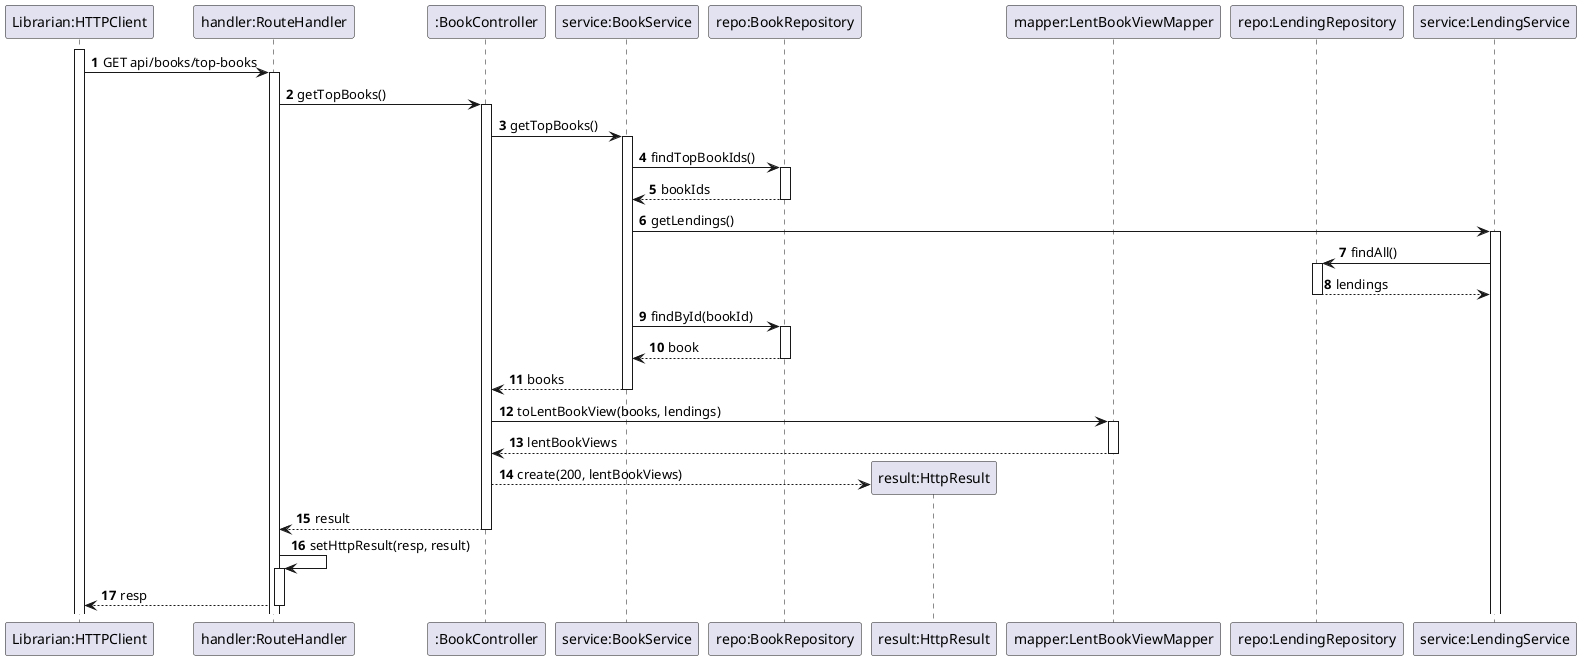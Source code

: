 @startuml

'https://plantuml.com/sequence-diagram

autoactivate on
autonumber

participant "Librarian:HTTPClient" as HTTPClient
participant "handler:RouteHandler" as System
participant ":BookController" as Ctrl
participant "service:BookService" as Service
participant "repo:BookRepository" as Repo
participant "result:HttpResult" as Result
participant "mapper:LentBookViewMapper" as ViewMapper
participant "repo:LendingRepository" as LendingRepo
participant "service:LendingService" as LendingService

activate HTTPClient

HTTPClient -> System: GET api/books/top-books
System -> Ctrl: getTopBooks()
Ctrl -> Service: getTopBooks()
Service -> Repo: findTopBookIds()
Repo --> Service: bookIds
Service -> LendingService: getLendings()
LendingService -> LendingRepo: findAll()
LendingRepo --> LendingService: lendings
Service -> Repo: findById(bookId)
Repo --> Service: book
Service --> Ctrl: books
Ctrl -> ViewMapper: toLentBookView(books, lendings)
ViewMapper --> Ctrl: lentBookViews
Ctrl --> Result**: create(200, lentBookViews)
Ctrl --> System: result
System -> System: setHttpResult(resp, result)
System --> HTTPClient: resp

@enduml
